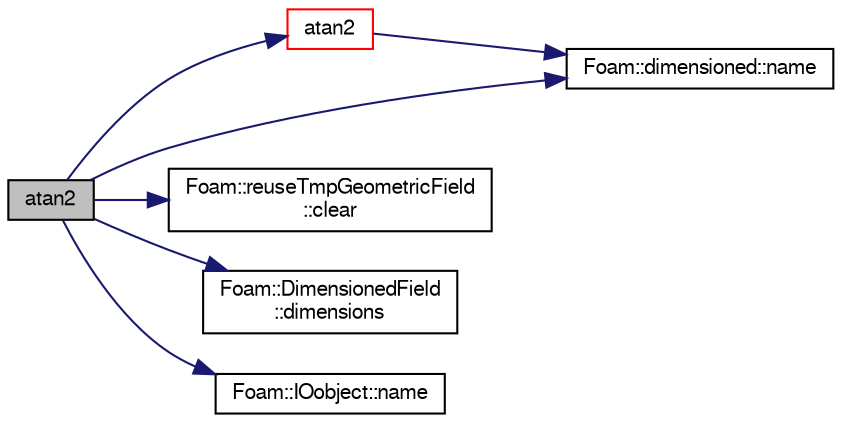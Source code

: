 digraph "atan2"
{
  bgcolor="transparent";
  edge [fontname="FreeSans",fontsize="10",labelfontname="FreeSans",labelfontsize="10"];
  node [fontname="FreeSans",fontsize="10",shape=record];
  rankdir="LR";
  Node69128 [label="atan2",height=0.2,width=0.4,color="black", fillcolor="grey75", style="filled", fontcolor="black"];
  Node69128 -> Node69129 [color="midnightblue",fontsize="10",style="solid",fontname="FreeSans"];
  Node69129 [label="atan2",height=0.2,width=0.4,color="red",URL="$a21124.html#a7c3244436f5bb68e49184c00b86ccc8d"];
  Node69129 -> Node69131 [color="midnightblue",fontsize="10",style="solid",fontname="FreeSans"];
  Node69131 [label="Foam::dimensioned::name",height=0.2,width=0.4,color="black",URL="$a26366.html#ade4113569ef0db70665fded275a5e38e",tooltip="Return const reference to name. "];
  Node69128 -> Node69133 [color="midnightblue",fontsize="10",style="solid",fontname="FreeSans"];
  Node69133 [label="Foam::reuseTmpGeometricField\l::clear",height=0.2,width=0.4,color="black",URL="$a26518.html#a592956bfdb4cead405a6f952869cb153"];
  Node69128 -> Node69134 [color="midnightblue",fontsize="10",style="solid",fontname="FreeSans"];
  Node69134 [label="Foam::DimensionedField\l::dimensions",height=0.2,width=0.4,color="black",URL="$a26390.html#a66989c1e0666e0d0c93a2056ce75599e",tooltip="Return dimensions. "];
  Node69128 -> Node69131 [color="midnightblue",fontsize="10",style="solid",fontname="FreeSans"];
  Node69128 -> Node69135 [color="midnightblue",fontsize="10",style="solid",fontname="FreeSans"];
  Node69135 [label="Foam::IOobject::name",height=0.2,width=0.4,color="black",URL="$a26142.html#acc80e00a8ac919288fb55bd14cc88bf6",tooltip="Return name. "];
}
